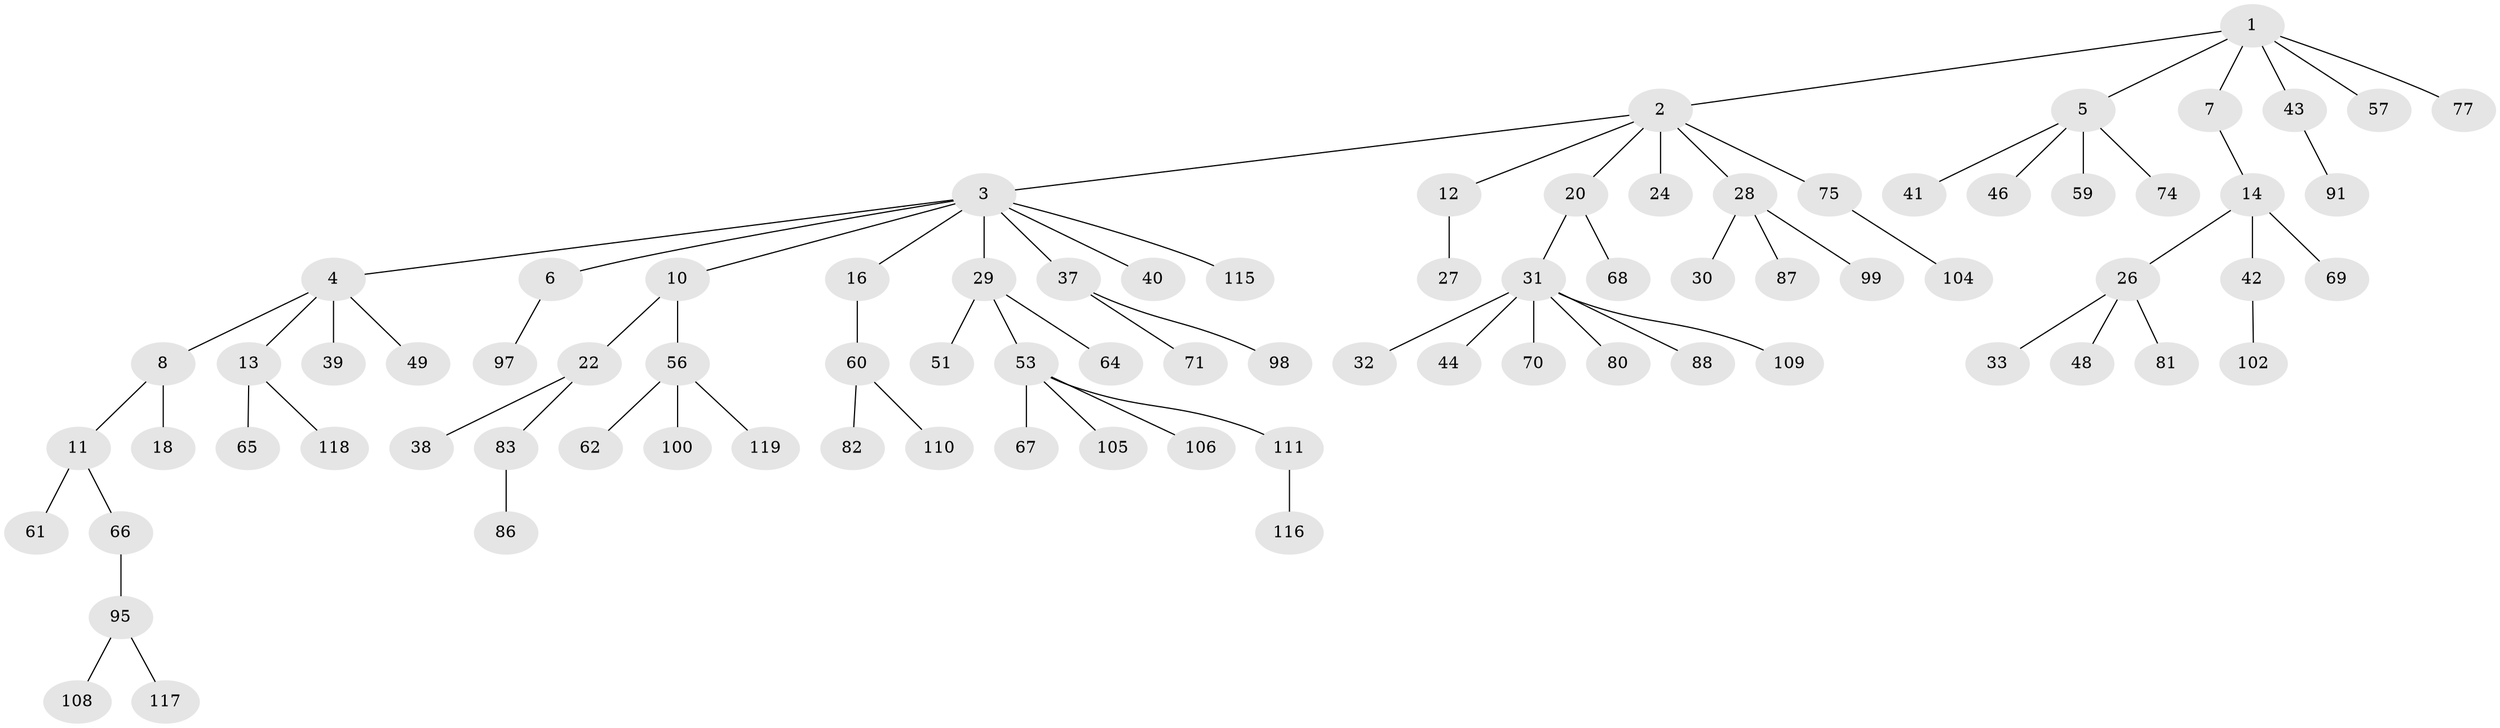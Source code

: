 // original degree distribution, {5: 0.05785123966942149, 6: 0.008264462809917356, 8: 0.008264462809917356, 2: 0.2644628099173554, 3: 0.08264462809917356, 4: 0.0743801652892562, 1: 0.5041322314049587}
// Generated by graph-tools (version 1.1) at 2025/42/03/06/25 10:42:04]
// undirected, 82 vertices, 81 edges
graph export_dot {
graph [start="1"]
  node [color=gray90,style=filled];
  1 [super="+23"];
  2 [super="+9"];
  3 [super="+21"];
  4 [super="+15"];
  5 [super="+25"];
  6 [super="+34"];
  7;
  8;
  10 [super="+52"];
  11 [super="+36"];
  12;
  13 [super="+19"];
  14 [super="+17"];
  16 [super="+76"];
  18 [super="+85"];
  20 [super="+112"];
  22 [super="+78"];
  24;
  26;
  27 [super="+45"];
  28 [super="+47"];
  29 [super="+113"];
  30;
  31 [super="+35"];
  32 [super="+121"];
  33 [super="+96"];
  37 [super="+63"];
  38;
  39 [super="+94"];
  40;
  41;
  42 [super="+101"];
  43 [super="+58"];
  44;
  46 [super="+50"];
  48 [super="+54"];
  49;
  51 [super="+92"];
  53 [super="+55"];
  56 [super="+93"];
  57;
  59;
  60 [super="+73"];
  61;
  62;
  64 [super="+90"];
  65;
  66 [super="+72"];
  67;
  68 [super="+114"];
  69;
  70;
  71;
  74 [super="+79"];
  75;
  77 [super="+84"];
  80;
  81;
  82;
  83;
  86 [super="+107"];
  87 [super="+89"];
  88;
  91;
  95 [super="+103"];
  97;
  98;
  99;
  100;
  102;
  104;
  105;
  106;
  108;
  109 [super="+120"];
  110;
  111;
  115;
  116;
  117;
  118;
  119;
  1 -- 2;
  1 -- 5;
  1 -- 7;
  1 -- 43;
  1 -- 77;
  1 -- 57;
  2 -- 3;
  2 -- 12;
  2 -- 24;
  2 -- 28;
  2 -- 75;
  2 -- 20;
  3 -- 4;
  3 -- 6;
  3 -- 10;
  3 -- 16;
  3 -- 29;
  3 -- 37;
  3 -- 40;
  3 -- 115;
  4 -- 8;
  4 -- 13;
  4 -- 39;
  4 -- 49;
  5 -- 41;
  5 -- 59;
  5 -- 74;
  5 -- 46;
  6 -- 97;
  7 -- 14;
  8 -- 11;
  8 -- 18;
  10 -- 22;
  10 -- 56;
  11 -- 61;
  11 -- 66;
  12 -- 27;
  13 -- 65;
  13 -- 118;
  14 -- 26;
  14 -- 42;
  14 -- 69;
  16 -- 60;
  20 -- 31;
  20 -- 68;
  22 -- 38;
  22 -- 83;
  26 -- 33;
  26 -- 48;
  26 -- 81;
  28 -- 30;
  28 -- 99;
  28 -- 87;
  29 -- 51;
  29 -- 53;
  29 -- 64;
  31 -- 32;
  31 -- 80;
  31 -- 88;
  31 -- 44;
  31 -- 109;
  31 -- 70;
  37 -- 98;
  37 -- 71;
  42 -- 102;
  43 -- 91;
  53 -- 67;
  53 -- 105;
  53 -- 106;
  53 -- 111;
  56 -- 62;
  56 -- 119;
  56 -- 100;
  60 -- 110;
  60 -- 82;
  66 -- 95;
  75 -- 104;
  83 -- 86;
  95 -- 108;
  95 -- 117;
  111 -- 116;
}
